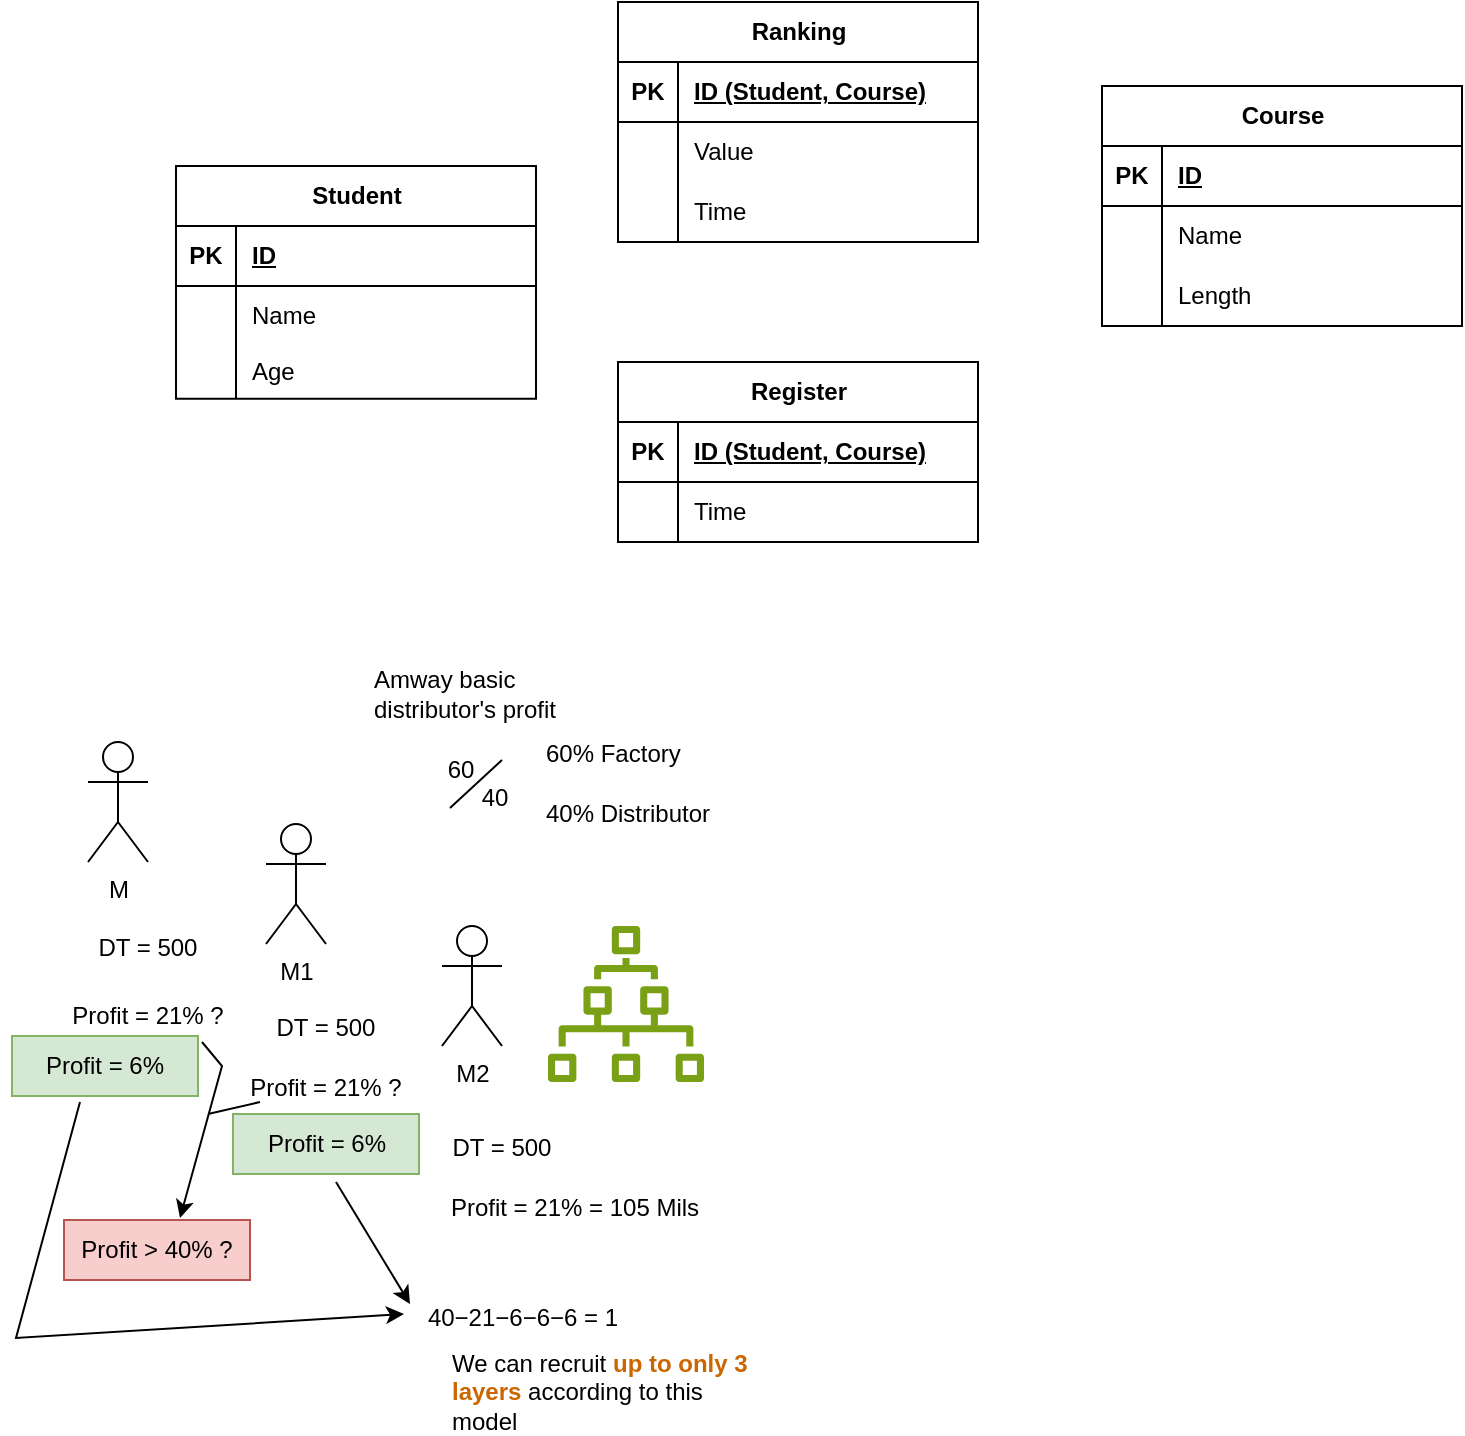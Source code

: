 <mxfile version="24.7.5">
  <diagram id="Td1RJQs1SliUABC4u2tg" name="CV1">
    <mxGraphModel dx="795" dy="555" grid="0" gridSize="100" guides="1" tooltips="1" connect="0" arrows="1" fold="1" page="1" pageScale="1" pageWidth="2000" pageHeight="2000" math="1" shadow="0">
      <root>
        <mxCell id="0" />
        <mxCell id="1" parent="0" />
        <mxCell id="WmBDmuBvXVc9fvJE61vu-5" value="Student" style="shape=table;startSize=30;container=1;collapsible=1;childLayout=tableLayout;fixedRows=1;rowLines=0;fontStyle=1;align=center;resizeLast=1;html=1;" parent="1" vertex="1">
          <mxGeometry x="106" y="114" width="180" height="116.429" as="geometry" />
        </mxCell>
        <mxCell id="WmBDmuBvXVc9fvJE61vu-6" value="" style="shape=tableRow;horizontal=0;startSize=0;swimlaneHead=0;swimlaneBody=0;fillColor=none;collapsible=0;dropTarget=0;points=[[0,0.5],[1,0.5]];portConstraint=eastwest;top=0;left=0;right=0;bottom=1;" parent="WmBDmuBvXVc9fvJE61vu-5" vertex="1">
          <mxGeometry y="30" width="180" height="30" as="geometry" />
        </mxCell>
        <mxCell id="WmBDmuBvXVc9fvJE61vu-7" value="PK" style="shape=partialRectangle;connectable=0;fillColor=none;top=0;left=0;bottom=0;right=0;fontStyle=1;overflow=hidden;whiteSpace=wrap;html=1;" parent="WmBDmuBvXVc9fvJE61vu-6" vertex="1">
          <mxGeometry width="30" height="30" as="geometry">
            <mxRectangle width="30" height="30" as="alternateBounds" />
          </mxGeometry>
        </mxCell>
        <mxCell id="WmBDmuBvXVc9fvJE61vu-8" value="ID" style="shape=partialRectangle;connectable=0;fillColor=none;top=0;left=0;bottom=0;right=0;align=left;spacingLeft=6;fontStyle=5;overflow=hidden;whiteSpace=wrap;html=1;" parent="WmBDmuBvXVc9fvJE61vu-6" vertex="1">
          <mxGeometry x="30" width="150" height="30" as="geometry">
            <mxRectangle width="150" height="30" as="alternateBounds" />
          </mxGeometry>
        </mxCell>
        <mxCell id="WmBDmuBvXVc9fvJE61vu-9" value="" style="shape=tableRow;horizontal=0;startSize=0;swimlaneHead=0;swimlaneBody=0;fillColor=none;collapsible=0;dropTarget=0;points=[[0,0.5],[1,0.5]];portConstraint=eastwest;top=0;left=0;right=0;bottom=0;" parent="WmBDmuBvXVc9fvJE61vu-5" vertex="1">
          <mxGeometry y="60" width="180" height="30" as="geometry" />
        </mxCell>
        <mxCell id="WmBDmuBvXVc9fvJE61vu-10" value="" style="shape=partialRectangle;connectable=0;fillColor=none;top=0;left=0;bottom=0;right=0;editable=1;overflow=hidden;whiteSpace=wrap;html=1;" parent="WmBDmuBvXVc9fvJE61vu-9" vertex="1">
          <mxGeometry width="30" height="30" as="geometry">
            <mxRectangle width="30" height="30" as="alternateBounds" />
          </mxGeometry>
        </mxCell>
        <mxCell id="WmBDmuBvXVc9fvJE61vu-11" value="Name" style="shape=partialRectangle;connectable=0;fillColor=none;top=0;left=0;bottom=0;right=0;align=left;spacingLeft=6;overflow=hidden;whiteSpace=wrap;html=1;" parent="WmBDmuBvXVc9fvJE61vu-9" vertex="1">
          <mxGeometry x="30" width="150" height="30" as="geometry">
            <mxRectangle width="150" height="30" as="alternateBounds" />
          </mxGeometry>
        </mxCell>
        <mxCell id="WmBDmuBvXVc9fvJE61vu-12" value="" style="shape=tableRow;horizontal=0;startSize=0;swimlaneHead=0;swimlaneBody=0;fillColor=none;collapsible=0;dropTarget=0;points=[[0,0.5],[1,0.5]];portConstraint=eastwest;top=0;left=0;right=0;bottom=0;" parent="WmBDmuBvXVc9fvJE61vu-5" vertex="1">
          <mxGeometry y="90" width="180" height="26" as="geometry" />
        </mxCell>
        <mxCell id="WmBDmuBvXVc9fvJE61vu-13" value="" style="shape=partialRectangle;connectable=0;fillColor=none;top=0;left=0;bottom=0;right=0;editable=1;overflow=hidden;whiteSpace=wrap;html=1;" parent="WmBDmuBvXVc9fvJE61vu-12" vertex="1">
          <mxGeometry width="30" height="26" as="geometry">
            <mxRectangle width="30" height="26" as="alternateBounds" />
          </mxGeometry>
        </mxCell>
        <mxCell id="WmBDmuBvXVc9fvJE61vu-14" value="Age" style="shape=partialRectangle;connectable=0;fillColor=none;top=0;left=0;bottom=0;right=0;align=left;spacingLeft=6;overflow=hidden;whiteSpace=wrap;html=1;" parent="WmBDmuBvXVc9fvJE61vu-12" vertex="1">
          <mxGeometry x="30" width="150" height="26" as="geometry">
            <mxRectangle width="150" height="26" as="alternateBounds" />
          </mxGeometry>
        </mxCell>
        <mxCell id="WmBDmuBvXVc9fvJE61vu-18" value="Course" style="shape=table;startSize=30;container=1;collapsible=1;childLayout=tableLayout;fixedRows=1;rowLines=0;fontStyle=1;align=center;resizeLast=1;html=1;" parent="1" vertex="1">
          <mxGeometry x="569" y="74" width="180" height="120" as="geometry" />
        </mxCell>
        <mxCell id="WmBDmuBvXVc9fvJE61vu-19" value="" style="shape=tableRow;horizontal=0;startSize=0;swimlaneHead=0;swimlaneBody=0;fillColor=none;collapsible=0;dropTarget=0;points=[[0,0.5],[1,0.5]];portConstraint=eastwest;top=0;left=0;right=0;bottom=1;" parent="WmBDmuBvXVc9fvJE61vu-18" vertex="1">
          <mxGeometry y="30" width="180" height="30" as="geometry" />
        </mxCell>
        <mxCell id="WmBDmuBvXVc9fvJE61vu-20" value="PK" style="shape=partialRectangle;connectable=0;fillColor=none;top=0;left=0;bottom=0;right=0;fontStyle=1;overflow=hidden;whiteSpace=wrap;html=1;" parent="WmBDmuBvXVc9fvJE61vu-19" vertex="1">
          <mxGeometry width="30" height="30" as="geometry">
            <mxRectangle width="30" height="30" as="alternateBounds" />
          </mxGeometry>
        </mxCell>
        <mxCell id="WmBDmuBvXVc9fvJE61vu-21" value="ID" style="shape=partialRectangle;connectable=0;fillColor=none;top=0;left=0;bottom=0;right=0;align=left;spacingLeft=6;fontStyle=5;overflow=hidden;whiteSpace=wrap;html=1;" parent="WmBDmuBvXVc9fvJE61vu-19" vertex="1">
          <mxGeometry x="30" width="150" height="30" as="geometry">
            <mxRectangle width="150" height="30" as="alternateBounds" />
          </mxGeometry>
        </mxCell>
        <mxCell id="WmBDmuBvXVc9fvJE61vu-22" value="" style="shape=tableRow;horizontal=0;startSize=0;swimlaneHead=0;swimlaneBody=0;fillColor=none;collapsible=0;dropTarget=0;points=[[0,0.5],[1,0.5]];portConstraint=eastwest;top=0;left=0;right=0;bottom=0;" parent="WmBDmuBvXVc9fvJE61vu-18" vertex="1">
          <mxGeometry y="60" width="180" height="30" as="geometry" />
        </mxCell>
        <mxCell id="WmBDmuBvXVc9fvJE61vu-23" value="" style="shape=partialRectangle;connectable=0;fillColor=none;top=0;left=0;bottom=0;right=0;editable=1;overflow=hidden;whiteSpace=wrap;html=1;" parent="WmBDmuBvXVc9fvJE61vu-22" vertex="1">
          <mxGeometry width="30" height="30" as="geometry">
            <mxRectangle width="30" height="30" as="alternateBounds" />
          </mxGeometry>
        </mxCell>
        <mxCell id="WmBDmuBvXVc9fvJE61vu-24" value="Name" style="shape=partialRectangle;connectable=0;fillColor=none;top=0;left=0;bottom=0;right=0;align=left;spacingLeft=6;overflow=hidden;whiteSpace=wrap;html=1;" parent="WmBDmuBvXVc9fvJE61vu-22" vertex="1">
          <mxGeometry x="30" width="150" height="30" as="geometry">
            <mxRectangle width="150" height="30" as="alternateBounds" />
          </mxGeometry>
        </mxCell>
        <mxCell id="WmBDmuBvXVc9fvJE61vu-25" value="" style="shape=tableRow;horizontal=0;startSize=0;swimlaneHead=0;swimlaneBody=0;fillColor=none;collapsible=0;dropTarget=0;points=[[0,0.5],[1,0.5]];portConstraint=eastwest;top=0;left=0;right=0;bottom=0;" parent="WmBDmuBvXVc9fvJE61vu-18" vertex="1">
          <mxGeometry y="90" width="180" height="30" as="geometry" />
        </mxCell>
        <mxCell id="WmBDmuBvXVc9fvJE61vu-26" value="" style="shape=partialRectangle;connectable=0;fillColor=none;top=0;left=0;bottom=0;right=0;editable=1;overflow=hidden;whiteSpace=wrap;html=1;" parent="WmBDmuBvXVc9fvJE61vu-25" vertex="1">
          <mxGeometry width="30" height="30" as="geometry">
            <mxRectangle width="30" height="30" as="alternateBounds" />
          </mxGeometry>
        </mxCell>
        <mxCell id="WmBDmuBvXVc9fvJE61vu-27" value="Length" style="shape=partialRectangle;connectable=0;fillColor=none;top=0;left=0;bottom=0;right=0;align=left;spacingLeft=6;overflow=hidden;whiteSpace=wrap;html=1;" parent="WmBDmuBvXVc9fvJE61vu-25" vertex="1">
          <mxGeometry x="30" width="150" height="30" as="geometry">
            <mxRectangle width="150" height="30" as="alternateBounds" />
          </mxGeometry>
        </mxCell>
        <mxCell id="SVOgb2Qk47nR0_txK9Jz-8" value="Ranking" style="shape=table;startSize=30;container=1;collapsible=1;childLayout=tableLayout;fixedRows=1;rowLines=0;fontStyle=1;align=center;resizeLast=1;html=1;" parent="1" vertex="1">
          <mxGeometry x="327" y="32" width="180" height="120" as="geometry" />
        </mxCell>
        <mxCell id="SVOgb2Qk47nR0_txK9Jz-9" value="" style="shape=tableRow;horizontal=0;startSize=0;swimlaneHead=0;swimlaneBody=0;fillColor=none;collapsible=0;dropTarget=0;points=[[0,0.5],[1,0.5]];portConstraint=eastwest;top=0;left=0;right=0;bottom=1;" parent="SVOgb2Qk47nR0_txK9Jz-8" vertex="1">
          <mxGeometry y="30" width="180" height="30" as="geometry" />
        </mxCell>
        <mxCell id="SVOgb2Qk47nR0_txK9Jz-10" value="PK" style="shape=partialRectangle;connectable=0;fillColor=none;top=0;left=0;bottom=0;right=0;fontStyle=1;overflow=hidden;whiteSpace=wrap;html=1;" parent="SVOgb2Qk47nR0_txK9Jz-9" vertex="1">
          <mxGeometry width="30" height="30" as="geometry">
            <mxRectangle width="30" height="30" as="alternateBounds" />
          </mxGeometry>
        </mxCell>
        <mxCell id="SVOgb2Qk47nR0_txK9Jz-11" value="ID (Student, Course)" style="shape=partialRectangle;connectable=0;fillColor=none;top=0;left=0;bottom=0;right=0;align=left;spacingLeft=6;fontStyle=5;overflow=hidden;whiteSpace=wrap;html=1;" parent="SVOgb2Qk47nR0_txK9Jz-9" vertex="1">
          <mxGeometry x="30" width="150" height="30" as="geometry">
            <mxRectangle width="150" height="30" as="alternateBounds" />
          </mxGeometry>
        </mxCell>
        <mxCell id="SVOgb2Qk47nR0_txK9Jz-12" value="" style="shape=tableRow;horizontal=0;startSize=0;swimlaneHead=0;swimlaneBody=0;fillColor=none;collapsible=0;dropTarget=0;points=[[0,0.5],[1,0.5]];portConstraint=eastwest;top=0;left=0;right=0;bottom=0;" parent="SVOgb2Qk47nR0_txK9Jz-8" vertex="1">
          <mxGeometry y="60" width="180" height="30" as="geometry" />
        </mxCell>
        <mxCell id="SVOgb2Qk47nR0_txK9Jz-13" value="" style="shape=partialRectangle;connectable=0;fillColor=none;top=0;left=0;bottom=0;right=0;editable=1;overflow=hidden;whiteSpace=wrap;html=1;" parent="SVOgb2Qk47nR0_txK9Jz-12" vertex="1">
          <mxGeometry width="30" height="30" as="geometry">
            <mxRectangle width="30" height="30" as="alternateBounds" />
          </mxGeometry>
        </mxCell>
        <mxCell id="SVOgb2Qk47nR0_txK9Jz-14" value="Value" style="shape=partialRectangle;connectable=0;fillColor=none;top=0;left=0;bottom=0;right=0;align=left;spacingLeft=6;overflow=hidden;whiteSpace=wrap;html=1;" parent="SVOgb2Qk47nR0_txK9Jz-12" vertex="1">
          <mxGeometry x="30" width="150" height="30" as="geometry">
            <mxRectangle width="150" height="30" as="alternateBounds" />
          </mxGeometry>
        </mxCell>
        <mxCell id="SVOgb2Qk47nR0_txK9Jz-15" value="" style="shape=tableRow;horizontal=0;startSize=0;swimlaneHead=0;swimlaneBody=0;fillColor=none;collapsible=0;dropTarget=0;points=[[0,0.5],[1,0.5]];portConstraint=eastwest;top=0;left=0;right=0;bottom=0;" parent="SVOgb2Qk47nR0_txK9Jz-8" vertex="1">
          <mxGeometry y="90" width="180" height="30" as="geometry" />
        </mxCell>
        <mxCell id="SVOgb2Qk47nR0_txK9Jz-16" value="" style="shape=partialRectangle;connectable=0;fillColor=none;top=0;left=0;bottom=0;right=0;editable=1;overflow=hidden;whiteSpace=wrap;html=1;" parent="SVOgb2Qk47nR0_txK9Jz-15" vertex="1">
          <mxGeometry width="30" height="30" as="geometry">
            <mxRectangle width="30" height="30" as="alternateBounds" />
          </mxGeometry>
        </mxCell>
        <mxCell id="SVOgb2Qk47nR0_txK9Jz-17" value="Time" style="shape=partialRectangle;connectable=0;fillColor=none;top=0;left=0;bottom=0;right=0;align=left;spacingLeft=6;overflow=hidden;whiteSpace=wrap;html=1;" parent="SVOgb2Qk47nR0_txK9Jz-15" vertex="1">
          <mxGeometry x="30" width="150" height="30" as="geometry">
            <mxRectangle width="150" height="30" as="alternateBounds" />
          </mxGeometry>
        </mxCell>
        <mxCell id="SVOgb2Qk47nR0_txK9Jz-18" value="Register" style="shape=table;startSize=30;container=1;collapsible=1;childLayout=tableLayout;fixedRows=1;rowLines=0;fontStyle=1;align=center;resizeLast=1;html=1;" parent="1" vertex="1">
          <mxGeometry x="327" y="212" width="180" height="90" as="geometry" />
        </mxCell>
        <mxCell id="SVOgb2Qk47nR0_txK9Jz-19" value="" style="shape=tableRow;horizontal=0;startSize=0;swimlaneHead=0;swimlaneBody=0;fillColor=none;collapsible=0;dropTarget=0;points=[[0,0.5],[1,0.5]];portConstraint=eastwest;top=0;left=0;right=0;bottom=1;" parent="SVOgb2Qk47nR0_txK9Jz-18" vertex="1">
          <mxGeometry y="30" width="180" height="30" as="geometry" />
        </mxCell>
        <mxCell id="SVOgb2Qk47nR0_txK9Jz-20" value="PK" style="shape=partialRectangle;connectable=0;fillColor=none;top=0;left=0;bottom=0;right=0;fontStyle=1;overflow=hidden;whiteSpace=wrap;html=1;" parent="SVOgb2Qk47nR0_txK9Jz-19" vertex="1">
          <mxGeometry width="30" height="30" as="geometry">
            <mxRectangle width="30" height="30" as="alternateBounds" />
          </mxGeometry>
        </mxCell>
        <mxCell id="SVOgb2Qk47nR0_txK9Jz-21" value="ID (Student, Course)" style="shape=partialRectangle;connectable=0;fillColor=none;top=0;left=0;bottom=0;right=0;align=left;spacingLeft=6;fontStyle=5;overflow=hidden;whiteSpace=wrap;html=1;" parent="SVOgb2Qk47nR0_txK9Jz-19" vertex="1">
          <mxGeometry x="30" width="150" height="30" as="geometry">
            <mxRectangle width="150" height="30" as="alternateBounds" />
          </mxGeometry>
        </mxCell>
        <mxCell id="SVOgb2Qk47nR0_txK9Jz-25" value="" style="shape=tableRow;horizontal=0;startSize=0;swimlaneHead=0;swimlaneBody=0;fillColor=none;collapsible=0;dropTarget=0;points=[[0,0.5],[1,0.5]];portConstraint=eastwest;top=0;left=0;right=0;bottom=0;" parent="SVOgb2Qk47nR0_txK9Jz-18" vertex="1">
          <mxGeometry y="60" width="180" height="30" as="geometry" />
        </mxCell>
        <mxCell id="SVOgb2Qk47nR0_txK9Jz-26" value="" style="shape=partialRectangle;connectable=0;fillColor=none;top=0;left=0;bottom=0;right=0;editable=1;overflow=hidden;whiteSpace=wrap;html=1;" parent="SVOgb2Qk47nR0_txK9Jz-25" vertex="1">
          <mxGeometry width="30" height="30" as="geometry">
            <mxRectangle width="30" height="30" as="alternateBounds" />
          </mxGeometry>
        </mxCell>
        <mxCell id="SVOgb2Qk47nR0_txK9Jz-27" value="Time" style="shape=partialRectangle;connectable=0;fillColor=none;top=0;left=0;bottom=0;right=0;align=left;spacingLeft=6;overflow=hidden;whiteSpace=wrap;html=1;" parent="SVOgb2Qk47nR0_txK9Jz-25" vertex="1">
          <mxGeometry x="30" width="150" height="30" as="geometry">
            <mxRectangle width="150" height="30" as="alternateBounds" />
          </mxGeometry>
        </mxCell>
        <mxCell id="jSkCIPPlZ_hYTQlUQORW-1" value="M" style="shape=umlActor;verticalLabelPosition=bottom;verticalAlign=top;html=1;outlineConnect=0;" vertex="1" parent="1">
          <mxGeometry x="62" y="402" width="30" height="60" as="geometry" />
        </mxCell>
        <mxCell id="jSkCIPPlZ_hYTQlUQORW-2" value="M1" style="shape=umlActor;verticalLabelPosition=bottom;verticalAlign=top;html=1;outlineConnect=0;" vertex="1" parent="1">
          <mxGeometry x="151" y="443" width="30" height="60" as="geometry" />
        </mxCell>
        <mxCell id="jSkCIPPlZ_hYTQlUQORW-3" value="M2" style="shape=umlActor;verticalLabelPosition=bottom;verticalAlign=top;html=1;outlineConnect=0;" vertex="1" parent="1">
          <mxGeometry x="239" y="494" width="30" height="60" as="geometry" />
        </mxCell>
        <mxCell id="jSkCIPPlZ_hYTQlUQORW-20" value="" style="sketch=0;outlineConnect=0;fontColor=#232F3E;gradientColor=none;fillColor=#7AA116;strokeColor=none;dashed=0;verticalLabelPosition=bottom;verticalAlign=top;align=center;html=1;fontSize=12;fontStyle=0;aspect=fixed;pointerEvents=1;shape=mxgraph.aws4.iot_sitewise_asset_hierarchy;" vertex="1" parent="1">
          <mxGeometry x="292" y="494" width="78" height="78" as="geometry" />
        </mxCell>
        <mxCell id="jSkCIPPlZ_hYTQlUQORW-21" value="DT = 500" style="text;strokeColor=none;align=center;fillColor=none;html=1;verticalAlign=middle;whiteSpace=wrap;rounded=0;" vertex="1" parent="1">
          <mxGeometry x="239" y="590" width="60" height="30" as="geometry" />
        </mxCell>
        <mxCell id="jSkCIPPlZ_hYTQlUQORW-22" value="Profit = 21% =&amp;nbsp;105 Mils" style="text;strokeColor=none;align=center;fillColor=none;html=1;verticalAlign=middle;whiteSpace=wrap;rounded=0;" vertex="1" parent="1">
          <mxGeometry x="239" y="620" width="133" height="30" as="geometry" />
        </mxCell>
        <mxCell id="jSkCIPPlZ_hYTQlUQORW-23" value="DT = 500" style="text;strokeColor=none;align=center;fillColor=none;html=1;verticalAlign=middle;whiteSpace=wrap;rounded=0;" vertex="1" parent="1">
          <mxGeometry x="151" y="530" width="60" height="30" as="geometry" />
        </mxCell>
        <mxCell id="jSkCIPPlZ_hYTQlUQORW-24" value="DT = 500" style="text;strokeColor=none;align=center;fillColor=none;html=1;verticalAlign=middle;whiteSpace=wrap;rounded=0;" vertex="1" parent="1">
          <mxGeometry x="62" y="490" width="60" height="30" as="geometry" />
        </mxCell>
        <mxCell id="jSkCIPPlZ_hYTQlUQORW-25" value="60" style="text;html=1;align=center;verticalAlign=middle;whiteSpace=wrap;rounded=0;" vertex="1" parent="1">
          <mxGeometry x="230" y="401" width="37" height="30" as="geometry" />
        </mxCell>
        <mxCell id="jSkCIPPlZ_hYTQlUQORW-26" value="40" style="text;html=1;align=center;verticalAlign=middle;whiteSpace=wrap;rounded=0;" vertex="1" parent="1">
          <mxGeometry x="247" y="415" width="37" height="30" as="geometry" />
        </mxCell>
        <mxCell id="jSkCIPPlZ_hYTQlUQORW-27" value="" style="endArrow=none;html=1;rounded=0;" edge="1" parent="1">
          <mxGeometry width="50" height="50" relative="1" as="geometry">
            <mxPoint x="243" y="435" as="sourcePoint" />
            <mxPoint x="269" y="411" as="targetPoint" />
          </mxGeometry>
        </mxCell>
        <mxCell id="jSkCIPPlZ_hYTQlUQORW-29" value="60% Factory" style="text;strokeColor=none;align=left;fillColor=none;html=1;verticalAlign=middle;whiteSpace=wrap;rounded=0;" vertex="1" parent="1">
          <mxGeometry x="289" y="393" width="87" height="30" as="geometry" />
        </mxCell>
        <mxCell id="jSkCIPPlZ_hYTQlUQORW-30" value="40% Distributor" style="text;strokeColor=none;align=left;fillColor=none;html=1;verticalAlign=middle;whiteSpace=wrap;rounded=0;" vertex="1" parent="1">
          <mxGeometry x="289" y="423" width="87" height="30" as="geometry" />
        </mxCell>
        <mxCell id="jSkCIPPlZ_hYTQlUQORW-31" value="Profit = 21% ?" style="text;html=1;align=center;verticalAlign=middle;whiteSpace=wrap;rounded=0;" vertex="1" parent="1">
          <mxGeometry x="126" y="560" width="110" height="30" as="geometry" />
        </mxCell>
        <mxCell id="jSkCIPPlZ_hYTQlUQORW-32" value="Profit = 21% ?" style="text;html=1;align=center;verticalAlign=middle;whiteSpace=wrap;rounded=0;" vertex="1" parent="1">
          <mxGeometry x="37" y="524" width="110" height="30" as="geometry" />
        </mxCell>
        <mxCell id="jSkCIPPlZ_hYTQlUQORW-33" value="Profit &amp;gt; 40% ?" style="text;strokeColor=#b85450;align=center;fillColor=#f8cecc;html=1;verticalAlign=middle;whiteSpace=wrap;rounded=0;" vertex="1" parent="1">
          <mxGeometry x="50" y="641" width="93" height="30" as="geometry" />
        </mxCell>
        <mxCell id="jSkCIPPlZ_hYTQlUQORW-34" value="Profit = 6%" style="text;strokeColor=#82b366;align=center;fillColor=#d5e8d4;html=1;verticalAlign=middle;whiteSpace=wrap;rounded=0;" vertex="1" parent="1">
          <mxGeometry x="134.5" y="588" width="93" height="30" as="geometry" />
        </mxCell>
        <mxCell id="jSkCIPPlZ_hYTQlUQORW-35" value="Profit = 6%" style="text;strokeColor=#82b366;align=center;fillColor=#d5e8d4;html=1;verticalAlign=middle;whiteSpace=wrap;rounded=0;" vertex="1" parent="1">
          <mxGeometry x="24" y="549" width="93" height="30" as="geometry" />
        </mxCell>
        <mxCell id="jSkCIPPlZ_hYTQlUQORW-36" value="" style="edgeStyle=none;orthogonalLoop=1;jettySize=auto;html=1;rounded=0;" edge="1" parent="1">
          <mxGeometry width="80" relative="1" as="geometry">
            <mxPoint x="119" y="552" as="sourcePoint" />
            <mxPoint x="108" y="640" as="targetPoint" />
            <Array as="points">
              <mxPoint x="129" y="564" />
            </Array>
          </mxGeometry>
        </mxCell>
        <mxCell id="jSkCIPPlZ_hYTQlUQORW-37" value="" style="edgeStyle=none;orthogonalLoop=1;jettySize=auto;html=1;rounded=0;endArrow=none;endFill=0;" edge="1" parent="1">
          <mxGeometry width="80" relative="1" as="geometry">
            <mxPoint x="122" y="588" as="sourcePoint" />
            <mxPoint x="148" y="582" as="targetPoint" />
            <Array as="points" />
          </mxGeometry>
        </mxCell>
        <mxCell id="jSkCIPPlZ_hYTQlUQORW-38" value="" style="edgeStyle=none;orthogonalLoop=1;jettySize=auto;html=1;rounded=0;" edge="1" parent="1">
          <mxGeometry width="80" relative="1" as="geometry">
            <mxPoint x="186" y="622" as="sourcePoint" />
            <mxPoint x="223" y="683" as="targetPoint" />
            <Array as="points" />
          </mxGeometry>
        </mxCell>
        <mxCell id="jSkCIPPlZ_hYTQlUQORW-39" value="" style="edgeStyle=none;orthogonalLoop=1;jettySize=auto;html=1;rounded=0;" edge="1" parent="1">
          <mxGeometry width="80" relative="1" as="geometry">
            <mxPoint x="58" y="582" as="sourcePoint" />
            <mxPoint x="220" y="688" as="targetPoint" />
            <Array as="points">
              <mxPoint x="26" y="700" />
            </Array>
          </mxGeometry>
        </mxCell>
        <mxCell id="jSkCIPPlZ_hYTQlUQORW-41" value="40−21−6−6−6 = 1" style="text;strokeColor=none;align=center;fillColor=none;html=1;verticalAlign=middle;whiteSpace=wrap;rounded=0;" vertex="1" parent="1">
          <mxGeometry x="226" y="675" width="107" height="30" as="geometry" />
        </mxCell>
        <mxCell id="jSkCIPPlZ_hYTQlUQORW-42" value="We can recruit &lt;b style=&quot;&quot;&gt;&lt;font color=&quot;#cc6600&quot;&gt;up to only 3 layers&lt;/font&gt;&lt;/b&gt; according to this model" style="text;html=1;align=left;verticalAlign=middle;whiteSpace=wrap;rounded=0;" vertex="1" parent="1">
          <mxGeometry x="242" y="705" width="151" height="43" as="geometry" />
        </mxCell>
        <mxCell id="jSkCIPPlZ_hYTQlUQORW-44" value="Amway basic distributor&#39;s profit" style="text;html=1;align=left;verticalAlign=middle;whiteSpace=wrap;rounded=0;" vertex="1" parent="1">
          <mxGeometry x="203" y="363" width="110" height="30" as="geometry" />
        </mxCell>
      </root>
    </mxGraphModel>
  </diagram>
</mxfile>
